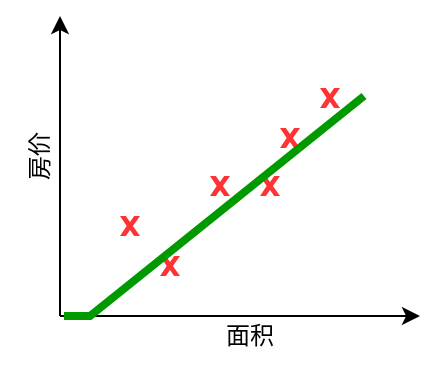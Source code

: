 <mxGraphModel dx="591" dy="525" grid="1" gridSize="10" guides="1" tooltips="1" connect="1" arrows="1" fold="1" page="1" pageScale="1" pageWidth="827" pageHeight="1169" background="#ffffff"><root><mxCell id="0"/><mxCell id="1" parent="0"/><mxCell id="14" value="" style="group" parent="1" vertex="1" connectable="0"><mxGeometry x="25" y="20" width="210" height="175" as="geometry"/></mxCell><mxCell id="2" value="" style="endArrow=classic;html=1;" parent="14" edge="1"><mxGeometry width="50" height="50" relative="1" as="geometry"><mxPoint x="30" y="150" as="sourcePoint"/><mxPoint x="30" as="targetPoint"/></mxGeometry></mxCell><mxCell id="4" value="" style="endArrow=classic;html=1;" parent="14" edge="1"><mxGeometry width="50" height="50" relative="1" as="geometry"><mxPoint x="30" y="150" as="sourcePoint"/><mxPoint x="210" y="150" as="targetPoint"/></mxGeometry></mxCell><mxCell id="5" value="面积&lt;br&gt;" style="text;html=1;strokeColor=none;fillColor=none;align=center;verticalAlign=middle;whiteSpace=wrap;rounded=0;" parent="14" vertex="1"><mxGeometry x="95" y="145" width="60" height="30" as="geometry"/></mxCell><mxCell id="6" value="房价" style="text;html=1;strokeColor=none;fillColor=none;align=center;verticalAlign=middle;whiteSpace=wrap;rounded=0;rotation=-90;" parent="14" vertex="1"><mxGeometry y="60" width="40" height="20" as="geometry"/></mxCell><mxCell id="7" value="" style="shape=mxgraph.basic.x;whiteSpace=wrap;html=1;fillColor=#FF3333;strokeColor=none;strokeWidth=2;gradientColor=none;" parent="14" vertex="1"><mxGeometry x="80" y="120" width="10" height="10" as="geometry"/></mxCell><mxCell id="8" value="" style="shape=mxgraph.basic.x;whiteSpace=wrap;html=1;fillColor=#FF3333;strokeColor=none;strokeWidth=2;gradientColor=none;" parent="14" vertex="1"><mxGeometry x="60" y="100" width="10" height="10" as="geometry"/></mxCell><mxCell id="10" value="" style="shape=mxgraph.basic.x;whiteSpace=wrap;html=1;fillColor=#FF3333;strokeColor=none;strokeWidth=2;gradientColor=none;" parent="14" vertex="1"><mxGeometry x="105" y="80" width="10" height="10" as="geometry"/></mxCell><mxCell id="11" value="" style="shape=mxgraph.basic.x;whiteSpace=wrap;html=1;fillColor=#FF3333;strokeColor=none;strokeWidth=2;gradientColor=none;" parent="14" vertex="1"><mxGeometry x="130" y="80" width="10" height="10" as="geometry"/></mxCell><mxCell id="12" value="" style="shape=mxgraph.basic.x;whiteSpace=wrap;html=1;fillColor=#FF3333;strokeColor=none;strokeWidth=2;gradientColor=none;" parent="14" vertex="1"><mxGeometry x="140" y="56" width="10" height="10" as="geometry"/></mxCell><mxCell id="13" value="" style="shape=mxgraph.basic.x;whiteSpace=wrap;html=1;fillColor=#FF3333;strokeColor=none;strokeWidth=2;gradientColor=none;" parent="14" vertex="1"><mxGeometry x="160" y="36" width="10" height="10" as="geometry"/></mxCell><mxCell id="15" value="" style="endArrow=none;html=1;strokeWidth=4;strokeColor=#009900;rounded=0;" parent="1" edge="1"><mxGeometry width="50" height="50" relative="1" as="geometry"><mxPoint x="57" y="170" as="sourcePoint"/><mxPoint x="207" y="60" as="targetPoint"/><Array as="points"><mxPoint x="70" y="170"/></Array></mxGeometry></mxCell></root></mxGraphModel>